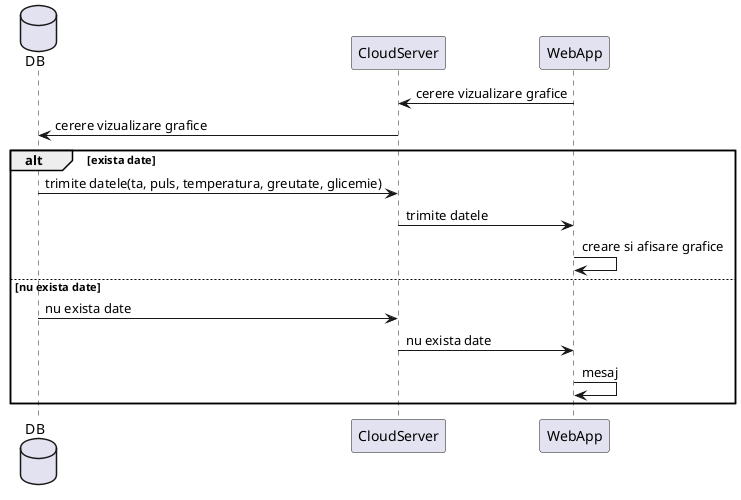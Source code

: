 @startuml vizualizare_date_pacient

database DB
participant CloudServer
participant WebApp

WebApp -> CloudServer: cerere vizualizare grafice
CloudServer -> DB: cerere vizualizare grafice
alt exista date
    DB -> CloudServer: trimite datele(ta, puls, temperatura, greutate, glicemie)
    CloudServer -> WebApp: trimite datele
    WebApp -> WebApp: creare si afisare grafice
else nu exista date
    DB -> CloudServer: nu exista date
    CloudServer -> WebApp: nu exista date
    WebApp -> WebApp: mesaj
end
@enduml
